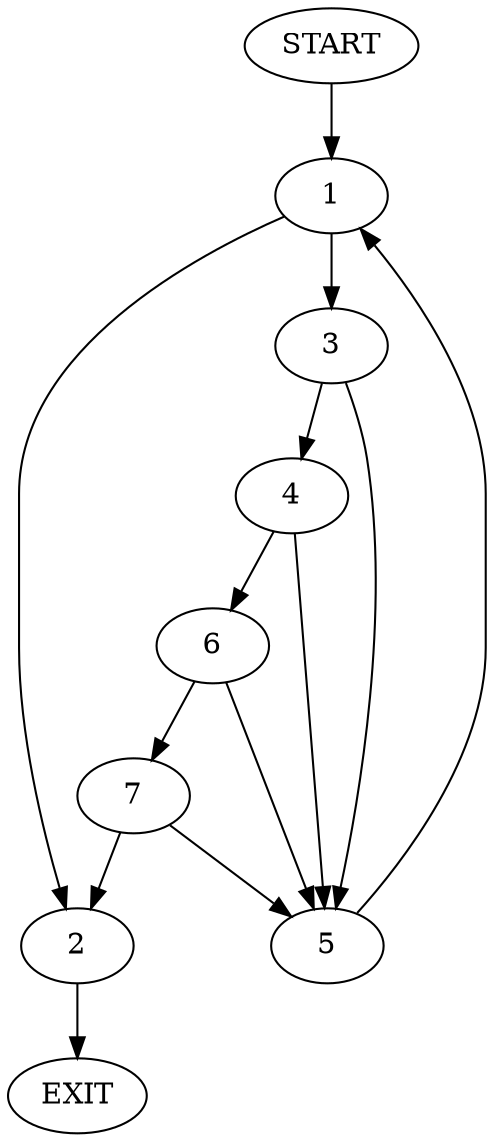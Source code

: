 digraph {
0 [label="START"]
8 [label="EXIT"]
0 -> 1
1 -> 2
1 -> 3
2 -> 8
3 -> 4
3 -> 5
4 -> 6
4 -> 5
5 -> 1
6 -> 7
6 -> 5
7 -> 2
7 -> 5
}
